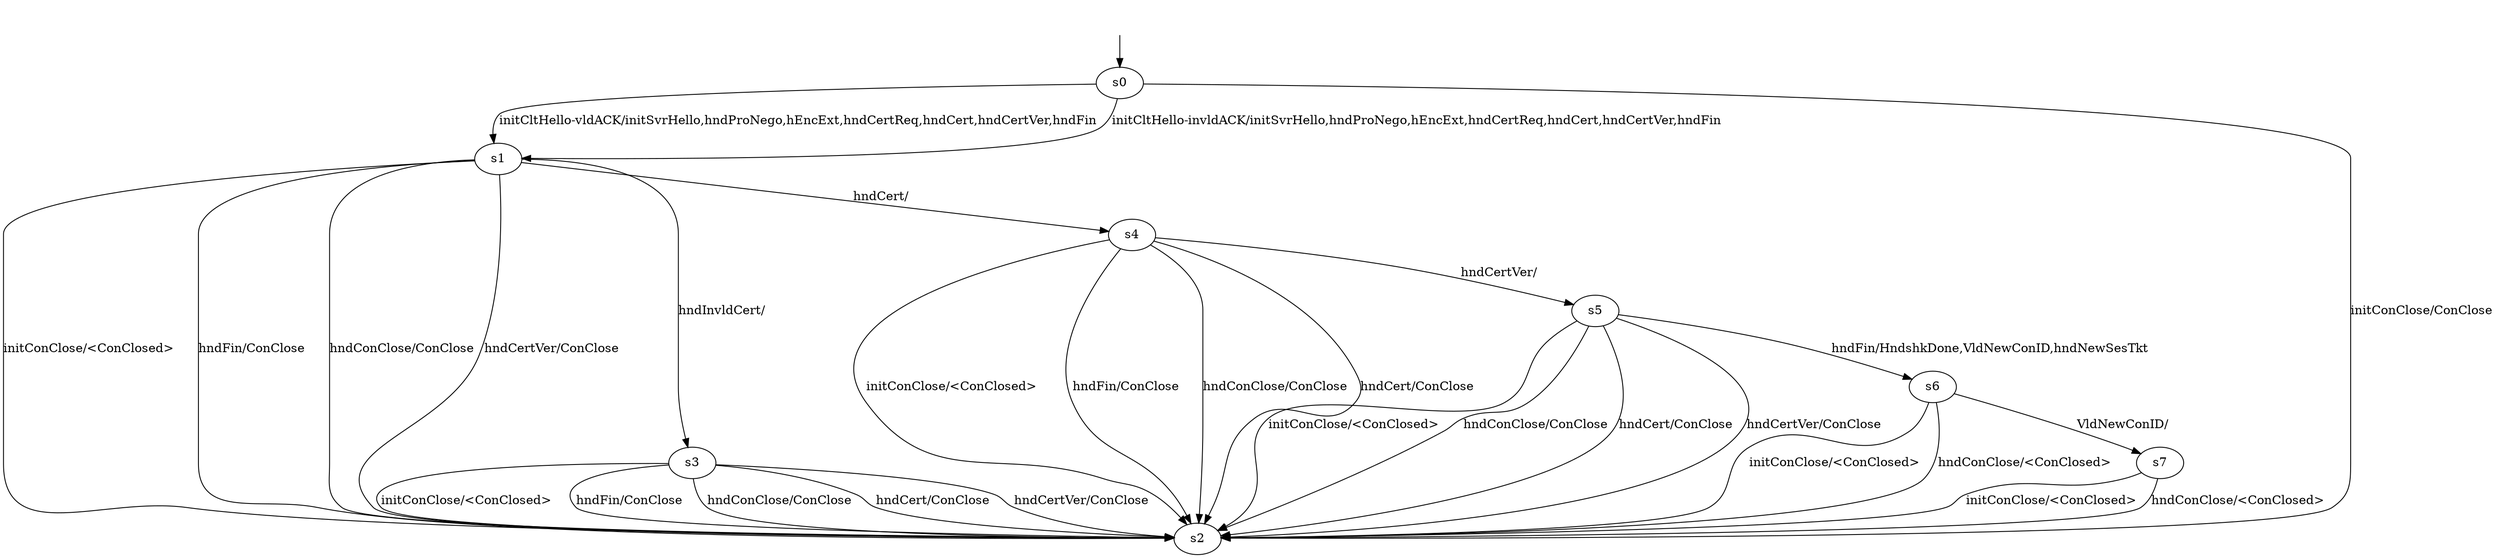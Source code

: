 digraph "msquicModels/msquic-BWCA-0/learnedModel" {
s0 [label=s0];
s1 [label=s1];
s2 [label=s2];
s3 [label=s3];
s4 [label=s4];
s5 [label=s5];
s6 [label=s6];
s7 [label=s7];
s0 -> s2  [label="initConClose/ConClose "];
s0 -> s1  [label="initCltHello-vldACK/initSvrHello,hndProNego,hEncExt,hndCertReq,hndCert,hndCertVer,hndFin "];
s0 -> s1  [label="initCltHello-invldACK/initSvrHello,hndProNego,hEncExt,hndCertReq,hndCert,hndCertVer,hndFin "];
s1 -> s2  [label="initConClose/<ConClosed> "];
s1 -> s2  [label="hndFin/ConClose "];
s1 -> s2  [label="hndConClose/ConClose "];
s1 -> s4  [label="hndCert/ "];
s1 -> s2  [label="hndCertVer/ConClose "];
s1 -> s3  [label="hndInvldCert/ "];
s3 -> s2  [label="initConClose/<ConClosed> "];
s3 -> s2  [label="hndFin/ConClose "];
s3 -> s2  [label="hndConClose/ConClose "];
s3 -> s2  [label="hndCert/ConClose "];
s3 -> s2  [label="hndCertVer/ConClose "];
s4 -> s2  [label="initConClose/<ConClosed> "];
s4 -> s2  [label="hndFin/ConClose "];
s4 -> s2  [label="hndConClose/ConClose "];
s4 -> s2  [label="hndCert/ConClose "];
s4 -> s5  [label="hndCertVer/ "];
s5 -> s2  [label="initConClose/<ConClosed> "];
s5 -> s6  [label="hndFin/HndshkDone,VldNewConID,hndNewSesTkt "];
s5 -> s2  [label="hndConClose/ConClose "];
s5 -> s2  [label="hndCert/ConClose "];
s5 -> s2  [label="hndCertVer/ConClose "];
s6 -> s2  [label="initConClose/<ConClosed> "];
s6 -> s2  [label="hndConClose/<ConClosed> "];
s6 -> s7  [label="VldNewConID/ "];
s7 -> s2  [label="initConClose/<ConClosed> "];
s7 -> s2  [label="hndConClose/<ConClosed> "];
__start0 [label="", shape=none];
__start0 -> s0  [label=""];
}

